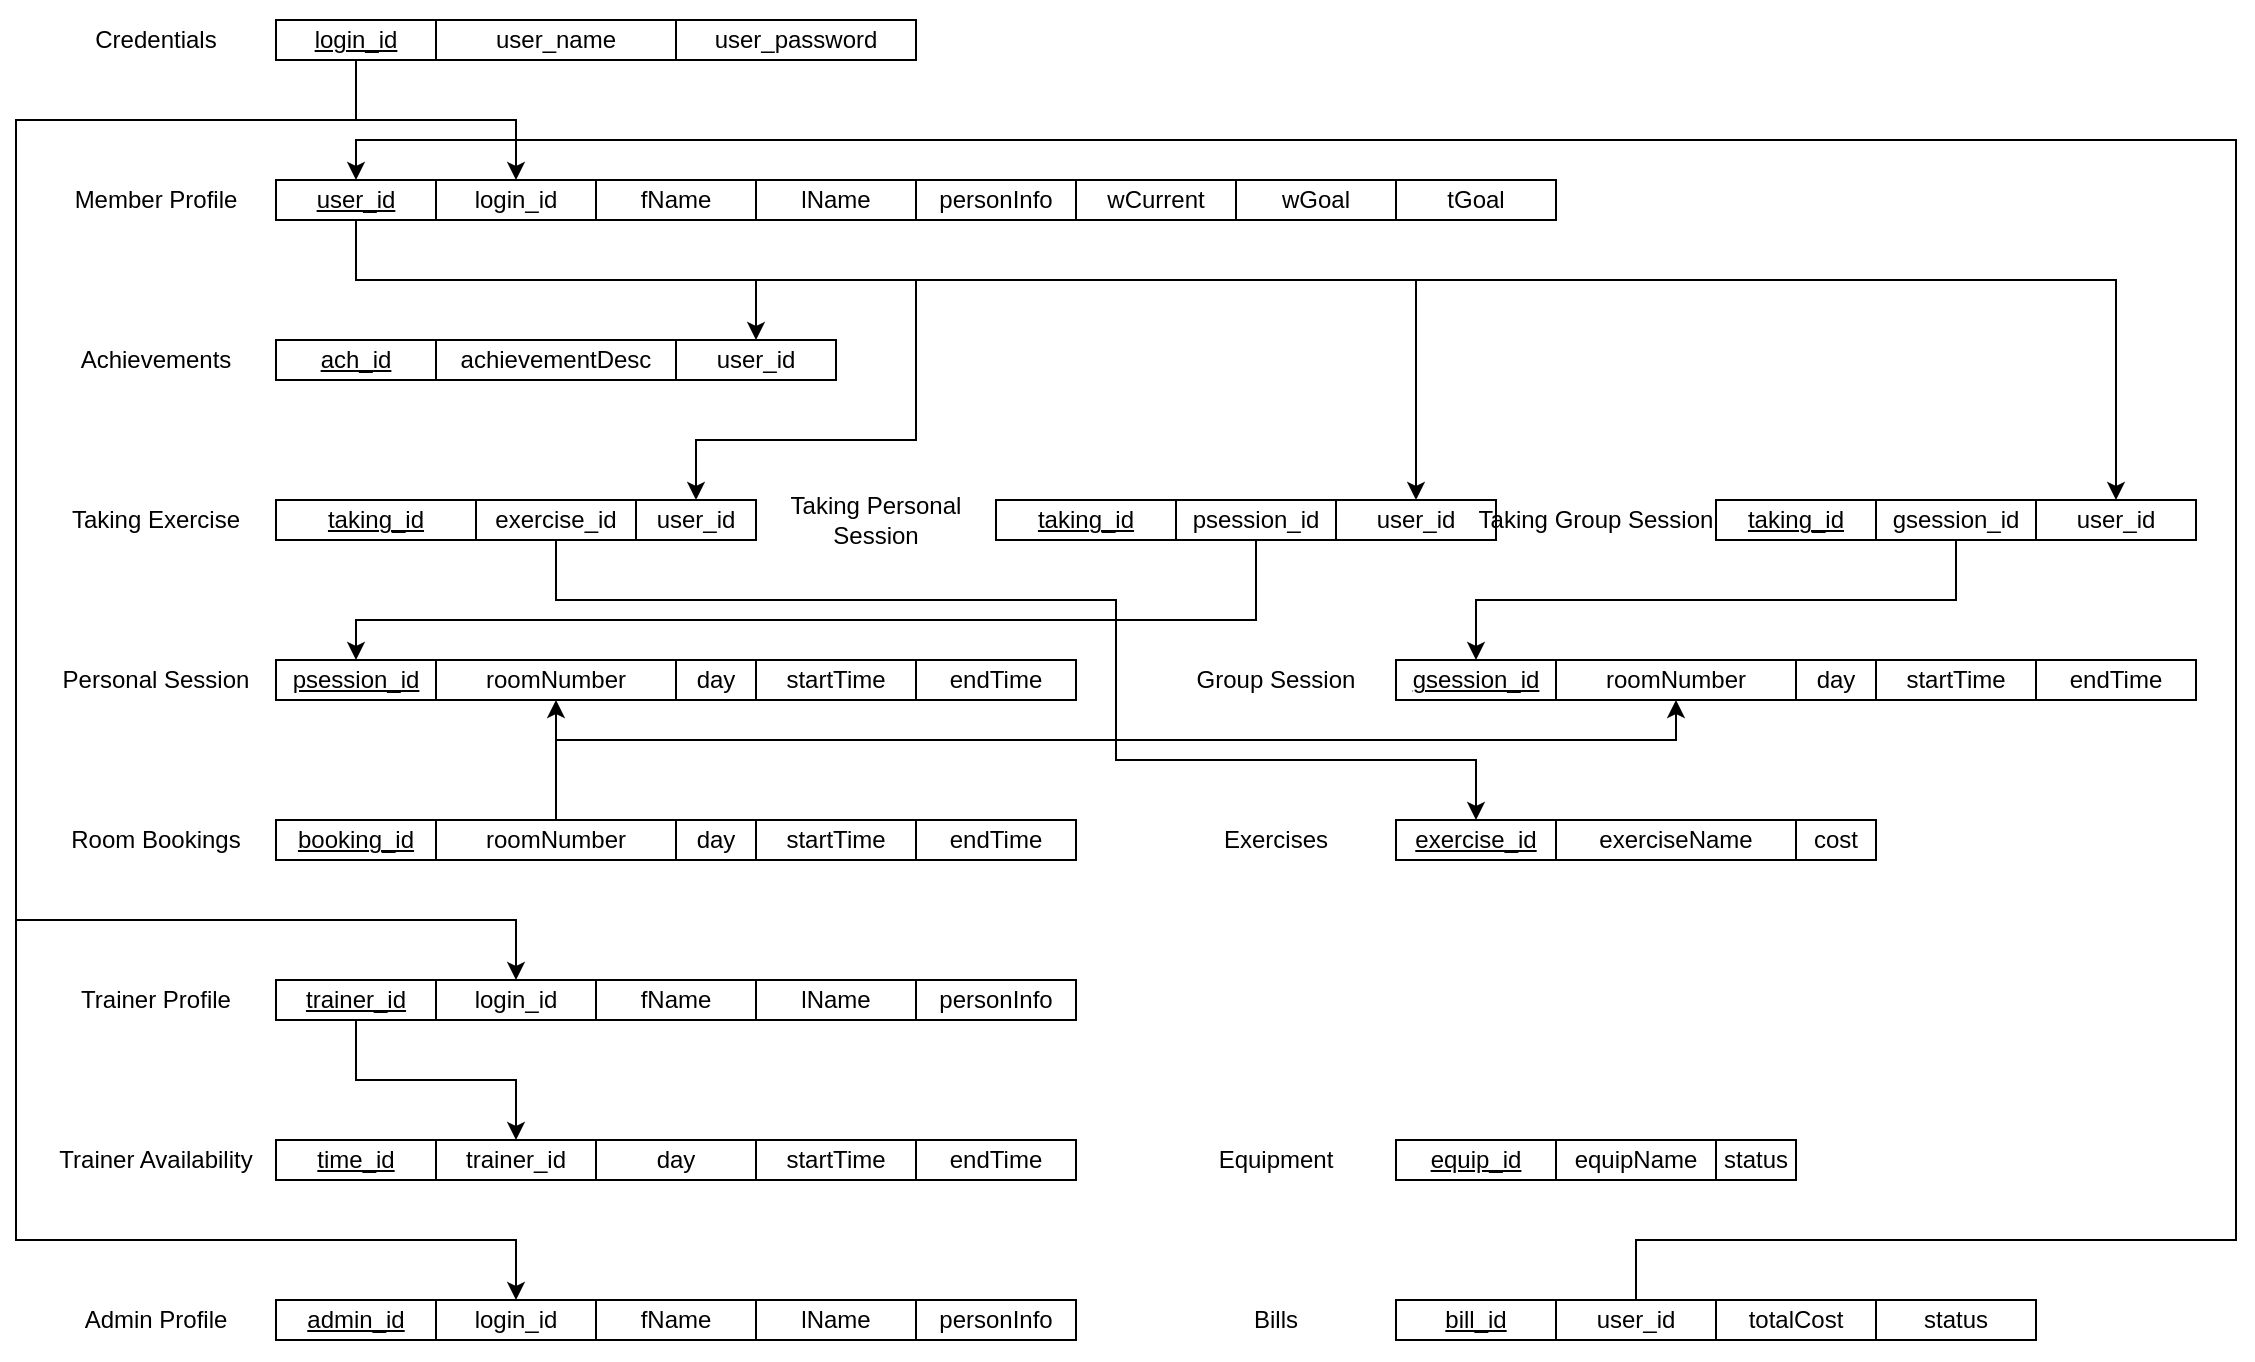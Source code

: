 <mxfile version="24.2.2" type="device">
  <diagram id="C5RBs43oDa-KdzZeNtuy" name="Page-1">
    <mxGraphModel dx="1434" dy="792" grid="1" gridSize="10" guides="1" tooltips="1" connect="1" arrows="1" fold="1" page="1" pageScale="1" pageWidth="1200" pageHeight="800" math="0" shadow="0">
      <root>
        <mxCell id="WIyWlLk6GJQsqaUBKTNV-0" />
        <mxCell id="WIyWlLk6GJQsqaUBKTNV-1" parent="WIyWlLk6GJQsqaUBKTNV-0" />
        <mxCell id="u4m0mKmiAiPlMhXc4lx--127" style="edgeStyle=orthogonalEdgeStyle;rounded=0;orthogonalLoop=1;jettySize=auto;html=1;exitX=0.5;exitY=1;exitDx=0;exitDy=0;entryX=0.5;entryY=0;entryDx=0;entryDy=0;" parent="WIyWlLk6GJQsqaUBKTNV-1" source="u4m0mKmiAiPlMhXc4lx--42" target="u4m0mKmiAiPlMhXc4lx--46" edge="1">
          <mxGeometry relative="1" as="geometry" />
        </mxCell>
        <mxCell id="u4m0mKmiAiPlMhXc4lx--128" style="edgeStyle=orthogonalEdgeStyle;rounded=0;orthogonalLoop=1;jettySize=auto;html=1;exitX=0.5;exitY=1;exitDx=0;exitDy=0;entryX=0.5;entryY=0;entryDx=0;entryDy=0;" parent="WIyWlLk6GJQsqaUBKTNV-1" source="u4m0mKmiAiPlMhXc4lx--42" target="u4m0mKmiAiPlMhXc4lx--86" edge="1">
          <mxGeometry relative="1" as="geometry">
            <Array as="points">
              <mxPoint x="200" y="100" />
              <mxPoint x="30" y="100" />
              <mxPoint x="30" y="500" />
              <mxPoint x="280" y="500" />
            </Array>
          </mxGeometry>
        </mxCell>
        <mxCell id="u4m0mKmiAiPlMhXc4lx--129" style="edgeStyle=orthogonalEdgeStyle;rounded=0;orthogonalLoop=1;jettySize=auto;html=1;exitX=0.5;exitY=1;exitDx=0;exitDy=0;entryX=0.5;entryY=0;entryDx=0;entryDy=0;" parent="WIyWlLk6GJQsqaUBKTNV-1" source="u4m0mKmiAiPlMhXc4lx--42" target="u4m0mKmiAiPlMhXc4lx--100" edge="1">
          <mxGeometry relative="1" as="geometry">
            <Array as="points">
              <mxPoint x="200" y="100" />
              <mxPoint x="30" y="100" />
              <mxPoint x="30" y="660" />
              <mxPoint x="280" y="660" />
            </Array>
          </mxGeometry>
        </mxCell>
        <mxCell id="u4m0mKmiAiPlMhXc4lx--42" value="login_id" style="rounded=0;whiteSpace=wrap;html=1;fontStyle=4" parent="WIyWlLk6GJQsqaUBKTNV-1" vertex="1">
          <mxGeometry x="160" y="50" width="80" height="20" as="geometry" />
        </mxCell>
        <mxCell id="u4m0mKmiAiPlMhXc4lx--43" value="user_name" style="rounded=0;whiteSpace=wrap;html=1;fontStyle=0" parent="WIyWlLk6GJQsqaUBKTNV-1" vertex="1">
          <mxGeometry x="240" y="50" width="120" height="20" as="geometry" />
        </mxCell>
        <mxCell id="u4m0mKmiAiPlMhXc4lx--44" value="user_password" style="rounded=0;whiteSpace=wrap;html=1;fontStyle=0" parent="WIyWlLk6GJQsqaUBKTNV-1" vertex="1">
          <mxGeometry x="360" y="50" width="120" height="20" as="geometry" />
        </mxCell>
        <mxCell id="u4m0mKmiAiPlMhXc4lx--45" value="Credentials" style="text;html=1;align=center;verticalAlign=middle;whiteSpace=wrap;rounded=0;" parent="WIyWlLk6GJQsqaUBKTNV-1" vertex="1">
          <mxGeometry x="40" y="40" width="120" height="40" as="geometry" />
        </mxCell>
        <mxCell id="u4m0mKmiAiPlMhXc4lx--46" value="login_id" style="rounded=0;whiteSpace=wrap;html=1;fontStyle=0" parent="WIyWlLk6GJQsqaUBKTNV-1" vertex="1">
          <mxGeometry x="240" y="130" width="80" height="20" as="geometry" />
        </mxCell>
        <mxCell id="u4m0mKmiAiPlMhXc4lx--121" style="edgeStyle=orthogonalEdgeStyle;rounded=0;orthogonalLoop=1;jettySize=auto;html=1;exitX=0.5;exitY=1;exitDx=0;exitDy=0;entryX=0.5;entryY=0;entryDx=0;entryDy=0;" parent="WIyWlLk6GJQsqaUBKTNV-1" source="u4m0mKmiAiPlMhXc4lx--47" target="u4m0mKmiAiPlMhXc4lx--59" edge="1">
          <mxGeometry relative="1" as="geometry">
            <Array as="points">
              <mxPoint x="200" y="180" />
              <mxPoint x="480" y="180" />
              <mxPoint x="480" y="260" />
              <mxPoint x="370" y="260" />
            </Array>
          </mxGeometry>
        </mxCell>
        <mxCell id="u4m0mKmiAiPlMhXc4lx--123" style="edgeStyle=orthogonalEdgeStyle;rounded=0;orthogonalLoop=1;jettySize=auto;html=1;exitX=0.5;exitY=1;exitDx=0;exitDy=0;entryX=0.5;entryY=0;entryDx=0;entryDy=0;" parent="WIyWlLk6GJQsqaUBKTNV-1" source="u4m0mKmiAiPlMhXc4lx--47" target="u4m0mKmiAiPlMhXc4lx--62" edge="1">
          <mxGeometry relative="1" as="geometry">
            <Array as="points">
              <mxPoint x="200" y="180" />
              <mxPoint x="730" y="180" />
            </Array>
          </mxGeometry>
        </mxCell>
        <mxCell id="u4m0mKmiAiPlMhXc4lx--124" style="edgeStyle=orthogonalEdgeStyle;rounded=0;orthogonalLoop=1;jettySize=auto;html=1;exitX=0.5;exitY=1;exitDx=0;exitDy=0;entryX=0.5;entryY=0;entryDx=0;entryDy=0;" parent="WIyWlLk6GJQsqaUBKTNV-1" source="u4m0mKmiAiPlMhXc4lx--47" target="u4m0mKmiAiPlMhXc4lx--65" edge="1">
          <mxGeometry relative="1" as="geometry">
            <Array as="points">
              <mxPoint x="200" y="180" />
              <mxPoint x="1080" y="180" />
            </Array>
          </mxGeometry>
        </mxCell>
        <mxCell id="u4m0mKmiAiPlMhXc4lx--134" style="edgeStyle=orthogonalEdgeStyle;rounded=0;orthogonalLoop=1;jettySize=auto;html=1;exitX=0.5;exitY=1;exitDx=0;exitDy=0;entryX=0.5;entryY=0;entryDx=0;entryDy=0;" parent="WIyWlLk6GJQsqaUBKTNV-1" source="u4m0mKmiAiPlMhXc4lx--47" target="u4m0mKmiAiPlMhXc4lx--55" edge="1">
          <mxGeometry relative="1" as="geometry" />
        </mxCell>
        <mxCell id="u4m0mKmiAiPlMhXc4lx--47" value="user_id" style="rounded=0;whiteSpace=wrap;html=1;fontStyle=4" parent="WIyWlLk6GJQsqaUBKTNV-1" vertex="1">
          <mxGeometry x="160" y="130" width="80" height="20" as="geometry" />
        </mxCell>
        <mxCell id="u4m0mKmiAiPlMhXc4lx--48" value="fName" style="rounded=0;whiteSpace=wrap;html=1;fontStyle=0" parent="WIyWlLk6GJQsqaUBKTNV-1" vertex="1">
          <mxGeometry x="320" y="130" width="80" height="20" as="geometry" />
        </mxCell>
        <mxCell id="u4m0mKmiAiPlMhXc4lx--49" value="Member Profile" style="text;html=1;align=center;verticalAlign=middle;whiteSpace=wrap;rounded=0;" parent="WIyWlLk6GJQsqaUBKTNV-1" vertex="1">
          <mxGeometry x="40" y="120" width="120" height="40" as="geometry" />
        </mxCell>
        <mxCell id="u4m0mKmiAiPlMhXc4lx--50" value="lName" style="rounded=0;whiteSpace=wrap;html=1;fontStyle=0" parent="WIyWlLk6GJQsqaUBKTNV-1" vertex="1">
          <mxGeometry x="400" y="130" width="80" height="20" as="geometry" />
        </mxCell>
        <mxCell id="u4m0mKmiAiPlMhXc4lx--51" value="personInfo" style="rounded=0;whiteSpace=wrap;html=1;fontStyle=0" parent="WIyWlLk6GJQsqaUBKTNV-1" vertex="1">
          <mxGeometry x="480" y="130" width="80" height="20" as="geometry" />
        </mxCell>
        <mxCell id="u4m0mKmiAiPlMhXc4lx--52" value="wCurrent" style="rounded=0;whiteSpace=wrap;html=1;fontStyle=0" parent="WIyWlLk6GJQsqaUBKTNV-1" vertex="1">
          <mxGeometry x="560" y="130" width="80" height="20" as="geometry" />
        </mxCell>
        <mxCell id="u4m0mKmiAiPlMhXc4lx--53" value="wGoal" style="rounded=0;whiteSpace=wrap;html=1;fontStyle=0" parent="WIyWlLk6GJQsqaUBKTNV-1" vertex="1">
          <mxGeometry x="640" y="130" width="80" height="20" as="geometry" />
        </mxCell>
        <mxCell id="u4m0mKmiAiPlMhXc4lx--54" value="tGoal" style="rounded=0;whiteSpace=wrap;html=1;fontStyle=0" parent="WIyWlLk6GJQsqaUBKTNV-1" vertex="1">
          <mxGeometry x="720" y="130" width="80" height="20" as="geometry" />
        </mxCell>
        <mxCell id="u4m0mKmiAiPlMhXc4lx--55" value="user_id" style="rounded=0;whiteSpace=wrap;html=1;fontStyle=0" parent="WIyWlLk6GJQsqaUBKTNV-1" vertex="1">
          <mxGeometry x="360" y="210" width="80" height="20" as="geometry" />
        </mxCell>
        <mxCell id="u4m0mKmiAiPlMhXc4lx--56" value="achievementDesc" style="rounded=0;whiteSpace=wrap;html=1;fontStyle=0" parent="WIyWlLk6GJQsqaUBKTNV-1" vertex="1">
          <mxGeometry x="240" y="210" width="120" height="20" as="geometry" />
        </mxCell>
        <mxCell id="u4m0mKmiAiPlMhXc4lx--58" value="Achievements" style="text;html=1;align=center;verticalAlign=middle;whiteSpace=wrap;rounded=0;" parent="WIyWlLk6GJQsqaUBKTNV-1" vertex="1">
          <mxGeometry x="40" y="200" width="120" height="40" as="geometry" />
        </mxCell>
        <mxCell id="u4m0mKmiAiPlMhXc4lx--59" value="user_id" style="rounded=0;whiteSpace=wrap;html=1;fontStyle=0" parent="WIyWlLk6GJQsqaUBKTNV-1" vertex="1">
          <mxGeometry x="340" y="290" width="60" height="20" as="geometry" />
        </mxCell>
        <mxCell id="u4m0mKmiAiPlMhXc4lx--122" style="edgeStyle=orthogonalEdgeStyle;rounded=0;orthogonalLoop=1;jettySize=auto;html=1;exitX=0.5;exitY=1;exitDx=0;exitDy=0;entryX=0.5;entryY=0;entryDx=0;entryDy=0;" parent="WIyWlLk6GJQsqaUBKTNV-1" source="u4m0mKmiAiPlMhXc4lx--60" target="u4m0mKmiAiPlMhXc4lx--107" edge="1">
          <mxGeometry relative="1" as="geometry">
            <Array as="points">
              <mxPoint x="300" y="340" />
              <mxPoint x="580" y="340" />
              <mxPoint x="580" y="420" />
              <mxPoint x="760" y="420" />
            </Array>
          </mxGeometry>
        </mxCell>
        <mxCell id="u4m0mKmiAiPlMhXc4lx--60" value="exercise_id" style="rounded=0;whiteSpace=wrap;html=1;fontStyle=0" parent="WIyWlLk6GJQsqaUBKTNV-1" vertex="1">
          <mxGeometry x="260" y="290" width="80" height="20" as="geometry" />
        </mxCell>
        <mxCell id="u4m0mKmiAiPlMhXc4lx--61" value="Taking Exercise" style="text;html=1;align=center;verticalAlign=middle;whiteSpace=wrap;rounded=0;" parent="WIyWlLk6GJQsqaUBKTNV-1" vertex="1">
          <mxGeometry x="40" y="280" width="120" height="40" as="geometry" />
        </mxCell>
        <mxCell id="u4m0mKmiAiPlMhXc4lx--62" value="user_id" style="rounded=0;whiteSpace=wrap;html=1;fontStyle=0" parent="WIyWlLk6GJQsqaUBKTNV-1" vertex="1">
          <mxGeometry x="690" y="290" width="80" height="20" as="geometry" />
        </mxCell>
        <mxCell id="u4m0mKmiAiPlMhXc4lx--126" style="edgeStyle=orthogonalEdgeStyle;rounded=0;orthogonalLoop=1;jettySize=auto;html=1;exitX=0.5;exitY=1;exitDx=0;exitDy=0;entryX=0.5;entryY=0;entryDx=0;entryDy=0;" parent="WIyWlLk6GJQsqaUBKTNV-1" source="u4m0mKmiAiPlMhXc4lx--63" target="u4m0mKmiAiPlMhXc4lx--68" edge="1">
          <mxGeometry relative="1" as="geometry">
            <Array as="points">
              <mxPoint x="650" y="350" />
              <mxPoint x="200" y="350" />
            </Array>
          </mxGeometry>
        </mxCell>
        <mxCell id="u4m0mKmiAiPlMhXc4lx--63" value="psession_id" style="rounded=0;whiteSpace=wrap;html=1;fontStyle=0" parent="WIyWlLk6GJQsqaUBKTNV-1" vertex="1">
          <mxGeometry x="610" y="290" width="80" height="20" as="geometry" />
        </mxCell>
        <mxCell id="u4m0mKmiAiPlMhXc4lx--64" value="Taking Personal Session" style="text;html=1;align=center;verticalAlign=middle;whiteSpace=wrap;rounded=0;" parent="WIyWlLk6GJQsqaUBKTNV-1" vertex="1">
          <mxGeometry x="400" y="280" width="120" height="40" as="geometry" />
        </mxCell>
        <mxCell id="u4m0mKmiAiPlMhXc4lx--65" value="user_id" style="rounded=0;whiteSpace=wrap;html=1;fontStyle=0" parent="WIyWlLk6GJQsqaUBKTNV-1" vertex="1">
          <mxGeometry x="1040" y="290" width="80" height="20" as="geometry" />
        </mxCell>
        <mxCell id="u4m0mKmiAiPlMhXc4lx--125" style="edgeStyle=orthogonalEdgeStyle;rounded=0;orthogonalLoop=1;jettySize=auto;html=1;exitX=0.5;exitY=1;exitDx=0;exitDy=0;entryX=0.5;entryY=0;entryDx=0;entryDy=0;" parent="WIyWlLk6GJQsqaUBKTNV-1" source="u4m0mKmiAiPlMhXc4lx--66" target="u4m0mKmiAiPlMhXc4lx--74" edge="1">
          <mxGeometry relative="1" as="geometry" />
        </mxCell>
        <mxCell id="u4m0mKmiAiPlMhXc4lx--66" value="gsession_id" style="rounded=0;whiteSpace=wrap;html=1;fontStyle=0" parent="WIyWlLk6GJQsqaUBKTNV-1" vertex="1">
          <mxGeometry x="960" y="290" width="80" height="20" as="geometry" />
        </mxCell>
        <mxCell id="u4m0mKmiAiPlMhXc4lx--67" value="Taking Group Session" style="text;html=1;align=center;verticalAlign=middle;whiteSpace=wrap;rounded=0;" parent="WIyWlLk6GJQsqaUBKTNV-1" vertex="1">
          <mxGeometry x="760" y="280" width="120" height="40" as="geometry" />
        </mxCell>
        <mxCell id="u4m0mKmiAiPlMhXc4lx--68" value="psession_id" style="rounded=0;whiteSpace=wrap;html=1;fontStyle=4" parent="WIyWlLk6GJQsqaUBKTNV-1" vertex="1">
          <mxGeometry x="160" y="370" width="80" height="20" as="geometry" />
        </mxCell>
        <mxCell id="u4m0mKmiAiPlMhXc4lx--69" value="roomNumber" style="rounded=0;whiteSpace=wrap;html=1;fontStyle=0" parent="WIyWlLk6GJQsqaUBKTNV-1" vertex="1">
          <mxGeometry x="240" y="370" width="120" height="20" as="geometry" />
        </mxCell>
        <mxCell id="u4m0mKmiAiPlMhXc4lx--70" value="Personal Session" style="text;html=1;align=center;verticalAlign=middle;whiteSpace=wrap;rounded=0;" parent="WIyWlLk6GJQsqaUBKTNV-1" vertex="1">
          <mxGeometry x="40" y="360" width="120" height="40" as="geometry" />
        </mxCell>
        <mxCell id="u4m0mKmiAiPlMhXc4lx--71" value="day" style="rounded=0;whiteSpace=wrap;html=1;fontStyle=0" parent="WIyWlLk6GJQsqaUBKTNV-1" vertex="1">
          <mxGeometry x="360" y="370" width="40" height="20" as="geometry" />
        </mxCell>
        <mxCell id="u4m0mKmiAiPlMhXc4lx--72" value="startTime" style="rounded=0;whiteSpace=wrap;html=1;fontStyle=0" parent="WIyWlLk6GJQsqaUBKTNV-1" vertex="1">
          <mxGeometry x="400" y="370" width="80" height="20" as="geometry" />
        </mxCell>
        <mxCell id="u4m0mKmiAiPlMhXc4lx--73" value="endTime" style="rounded=0;whiteSpace=wrap;html=1;fontStyle=0" parent="WIyWlLk6GJQsqaUBKTNV-1" vertex="1">
          <mxGeometry x="480" y="370" width="80" height="20" as="geometry" />
        </mxCell>
        <mxCell id="u4m0mKmiAiPlMhXc4lx--74" value="gsession_id" style="rounded=0;whiteSpace=wrap;html=1;fontStyle=4" parent="WIyWlLk6GJQsqaUBKTNV-1" vertex="1">
          <mxGeometry x="720" y="370" width="80" height="20" as="geometry" />
        </mxCell>
        <mxCell id="u4m0mKmiAiPlMhXc4lx--75" value="roomNumber" style="rounded=0;whiteSpace=wrap;html=1;fontStyle=0" parent="WIyWlLk6GJQsqaUBKTNV-1" vertex="1">
          <mxGeometry x="800" y="370" width="120" height="20" as="geometry" />
        </mxCell>
        <mxCell id="u4m0mKmiAiPlMhXc4lx--76" value="Group Session" style="text;html=1;align=center;verticalAlign=middle;whiteSpace=wrap;rounded=0;" parent="WIyWlLk6GJQsqaUBKTNV-1" vertex="1">
          <mxGeometry x="600" y="360" width="120" height="40" as="geometry" />
        </mxCell>
        <mxCell id="u4m0mKmiAiPlMhXc4lx--77" value="day" style="rounded=0;whiteSpace=wrap;html=1;fontStyle=0" parent="WIyWlLk6GJQsqaUBKTNV-1" vertex="1">
          <mxGeometry x="920" y="370" width="40" height="20" as="geometry" />
        </mxCell>
        <mxCell id="u4m0mKmiAiPlMhXc4lx--78" value="startTime" style="rounded=0;whiteSpace=wrap;html=1;fontStyle=0" parent="WIyWlLk6GJQsqaUBKTNV-1" vertex="1">
          <mxGeometry x="960" y="370" width="80" height="20" as="geometry" />
        </mxCell>
        <mxCell id="u4m0mKmiAiPlMhXc4lx--79" value="endTime" style="rounded=0;whiteSpace=wrap;html=1;fontStyle=0" parent="WIyWlLk6GJQsqaUBKTNV-1" vertex="1">
          <mxGeometry x="1040" y="370" width="80" height="20" as="geometry" />
        </mxCell>
        <mxCell id="u4m0mKmiAiPlMhXc4lx--80" value="booking_id" style="rounded=0;whiteSpace=wrap;html=1;fontStyle=4" parent="WIyWlLk6GJQsqaUBKTNV-1" vertex="1">
          <mxGeometry x="160" y="450" width="80" height="20" as="geometry" />
        </mxCell>
        <mxCell id="u4m0mKmiAiPlMhXc4lx--132" style="edgeStyle=orthogonalEdgeStyle;rounded=0;orthogonalLoop=1;jettySize=auto;html=1;exitX=0.5;exitY=0;exitDx=0;exitDy=0;entryX=0.5;entryY=1;entryDx=0;entryDy=0;" parent="WIyWlLk6GJQsqaUBKTNV-1" source="u4m0mKmiAiPlMhXc4lx--81" target="u4m0mKmiAiPlMhXc4lx--69" edge="1">
          <mxGeometry relative="1" as="geometry" />
        </mxCell>
        <mxCell id="u4m0mKmiAiPlMhXc4lx--133" style="edgeStyle=orthogonalEdgeStyle;rounded=0;orthogonalLoop=1;jettySize=auto;html=1;exitX=0.5;exitY=0;exitDx=0;exitDy=0;entryX=0.5;entryY=1;entryDx=0;entryDy=0;" parent="WIyWlLk6GJQsqaUBKTNV-1" source="u4m0mKmiAiPlMhXc4lx--81" target="u4m0mKmiAiPlMhXc4lx--75" edge="1">
          <mxGeometry relative="1" as="geometry">
            <Array as="points">
              <mxPoint x="300" y="410" />
              <mxPoint x="860" y="410" />
            </Array>
          </mxGeometry>
        </mxCell>
        <mxCell id="u4m0mKmiAiPlMhXc4lx--81" value="roomNumber" style="rounded=0;whiteSpace=wrap;html=1;fontStyle=0" parent="WIyWlLk6GJQsqaUBKTNV-1" vertex="1">
          <mxGeometry x="240" y="450" width="120" height="20" as="geometry" />
        </mxCell>
        <mxCell id="u4m0mKmiAiPlMhXc4lx--82" value="Room Bookings" style="text;html=1;align=center;verticalAlign=middle;whiteSpace=wrap;rounded=0;" parent="WIyWlLk6GJQsqaUBKTNV-1" vertex="1">
          <mxGeometry x="40" y="440" width="120" height="40" as="geometry" />
        </mxCell>
        <mxCell id="u4m0mKmiAiPlMhXc4lx--83" value="day" style="rounded=0;whiteSpace=wrap;html=1;fontStyle=0" parent="WIyWlLk6GJQsqaUBKTNV-1" vertex="1">
          <mxGeometry x="360" y="450" width="40" height="20" as="geometry" />
        </mxCell>
        <mxCell id="u4m0mKmiAiPlMhXc4lx--84" value="startTime" style="rounded=0;whiteSpace=wrap;html=1;fontStyle=0" parent="WIyWlLk6GJQsqaUBKTNV-1" vertex="1">
          <mxGeometry x="400" y="450" width="80" height="20" as="geometry" />
        </mxCell>
        <mxCell id="u4m0mKmiAiPlMhXc4lx--85" value="endTime" style="rounded=0;whiteSpace=wrap;html=1;fontStyle=0" parent="WIyWlLk6GJQsqaUBKTNV-1" vertex="1">
          <mxGeometry x="480" y="450" width="80" height="20" as="geometry" />
        </mxCell>
        <mxCell id="u4m0mKmiAiPlMhXc4lx--86" value="login_id" style="rounded=0;whiteSpace=wrap;html=1;fontStyle=0" parent="WIyWlLk6GJQsqaUBKTNV-1" vertex="1">
          <mxGeometry x="240" y="530" width="80" height="20" as="geometry" />
        </mxCell>
        <mxCell id="u4m0mKmiAiPlMhXc4lx--130" style="edgeStyle=orthogonalEdgeStyle;rounded=0;orthogonalLoop=1;jettySize=auto;html=1;exitX=0.5;exitY=1;exitDx=0;exitDy=0;entryX=0.5;entryY=0;entryDx=0;entryDy=0;" parent="WIyWlLk6GJQsqaUBKTNV-1" source="u4m0mKmiAiPlMhXc4lx--87" target="u4m0mKmiAiPlMhXc4lx--95" edge="1">
          <mxGeometry relative="1" as="geometry" />
        </mxCell>
        <mxCell id="u4m0mKmiAiPlMhXc4lx--87" value="trainer_id" style="rounded=0;whiteSpace=wrap;html=1;fontStyle=4" parent="WIyWlLk6GJQsqaUBKTNV-1" vertex="1">
          <mxGeometry x="160" y="530" width="80" height="20" as="geometry" />
        </mxCell>
        <mxCell id="u4m0mKmiAiPlMhXc4lx--88" value="Trainer Profile" style="text;html=1;align=center;verticalAlign=middle;whiteSpace=wrap;rounded=0;" parent="WIyWlLk6GJQsqaUBKTNV-1" vertex="1">
          <mxGeometry x="40" y="520" width="120" height="40" as="geometry" />
        </mxCell>
        <mxCell id="u4m0mKmiAiPlMhXc4lx--89" value="fName" style="rounded=0;whiteSpace=wrap;html=1;fontStyle=0" parent="WIyWlLk6GJQsqaUBKTNV-1" vertex="1">
          <mxGeometry x="320" y="530" width="80" height="20" as="geometry" />
        </mxCell>
        <mxCell id="u4m0mKmiAiPlMhXc4lx--92" value="lName" style="rounded=0;whiteSpace=wrap;html=1;fontStyle=0" parent="WIyWlLk6GJQsqaUBKTNV-1" vertex="1">
          <mxGeometry x="400" y="530" width="80" height="20" as="geometry" />
        </mxCell>
        <mxCell id="u4m0mKmiAiPlMhXc4lx--93" value="personInfo" style="rounded=0;whiteSpace=wrap;html=1;fontStyle=0" parent="WIyWlLk6GJQsqaUBKTNV-1" vertex="1">
          <mxGeometry x="480" y="530" width="80" height="20" as="geometry" />
        </mxCell>
        <mxCell id="u4m0mKmiAiPlMhXc4lx--94" value="day" style="rounded=0;whiteSpace=wrap;html=1;fontStyle=0" parent="WIyWlLk6GJQsqaUBKTNV-1" vertex="1">
          <mxGeometry x="320" y="610" width="80" height="20" as="geometry" />
        </mxCell>
        <mxCell id="u4m0mKmiAiPlMhXc4lx--95" value="trainer_id" style="rounded=0;whiteSpace=wrap;html=1;fontStyle=0" parent="WIyWlLk6GJQsqaUBKTNV-1" vertex="1">
          <mxGeometry x="240" y="610" width="80" height="20" as="geometry" />
        </mxCell>
        <mxCell id="u4m0mKmiAiPlMhXc4lx--96" value="Trainer Availability" style="text;html=1;align=center;verticalAlign=middle;whiteSpace=wrap;rounded=0;" parent="WIyWlLk6GJQsqaUBKTNV-1" vertex="1">
          <mxGeometry x="40" y="600" width="120" height="40" as="geometry" />
        </mxCell>
        <mxCell id="u4m0mKmiAiPlMhXc4lx--97" value="startTime" style="rounded=0;whiteSpace=wrap;html=1;fontStyle=0" parent="WIyWlLk6GJQsqaUBKTNV-1" vertex="1">
          <mxGeometry x="400" y="610" width="80" height="20" as="geometry" />
        </mxCell>
        <mxCell id="u4m0mKmiAiPlMhXc4lx--98" value="endTime" style="rounded=0;whiteSpace=wrap;html=1;fontStyle=0" parent="WIyWlLk6GJQsqaUBKTNV-1" vertex="1">
          <mxGeometry x="480" y="610" width="80" height="20" as="geometry" />
        </mxCell>
        <mxCell id="u4m0mKmiAiPlMhXc4lx--100" value="login_id" style="rounded=0;whiteSpace=wrap;html=1;fontStyle=0" parent="WIyWlLk6GJQsqaUBKTNV-1" vertex="1">
          <mxGeometry x="240" y="690" width="80" height="20" as="geometry" />
        </mxCell>
        <mxCell id="u4m0mKmiAiPlMhXc4lx--101" value="admin_id" style="rounded=0;whiteSpace=wrap;html=1;fontStyle=4" parent="WIyWlLk6GJQsqaUBKTNV-1" vertex="1">
          <mxGeometry x="160" y="690" width="80" height="20" as="geometry" />
        </mxCell>
        <mxCell id="u4m0mKmiAiPlMhXc4lx--102" value="Admin Profile" style="text;html=1;align=center;verticalAlign=middle;whiteSpace=wrap;rounded=0;" parent="WIyWlLk6GJQsqaUBKTNV-1" vertex="1">
          <mxGeometry x="40" y="680" width="120" height="40" as="geometry" />
        </mxCell>
        <mxCell id="u4m0mKmiAiPlMhXc4lx--103" value="fName" style="rounded=0;whiteSpace=wrap;html=1;fontStyle=0" parent="WIyWlLk6GJQsqaUBKTNV-1" vertex="1">
          <mxGeometry x="320" y="690" width="80" height="20" as="geometry" />
        </mxCell>
        <mxCell id="u4m0mKmiAiPlMhXc4lx--104" value="lName" style="rounded=0;whiteSpace=wrap;html=1;fontStyle=0" parent="WIyWlLk6GJQsqaUBKTNV-1" vertex="1">
          <mxGeometry x="400" y="690" width="80" height="20" as="geometry" />
        </mxCell>
        <mxCell id="u4m0mKmiAiPlMhXc4lx--105" value="personInfo" style="rounded=0;whiteSpace=wrap;html=1;fontStyle=0" parent="WIyWlLk6GJQsqaUBKTNV-1" vertex="1">
          <mxGeometry x="480" y="690" width="80" height="20" as="geometry" />
        </mxCell>
        <mxCell id="u4m0mKmiAiPlMhXc4lx--106" value="exerciseName" style="rounded=0;whiteSpace=wrap;html=1;fontStyle=0" parent="WIyWlLk6GJQsqaUBKTNV-1" vertex="1">
          <mxGeometry x="800" y="450" width="120" height="20" as="geometry" />
        </mxCell>
        <mxCell id="u4m0mKmiAiPlMhXc4lx--107" value="exercise_id" style="rounded=0;whiteSpace=wrap;html=1;fontStyle=4" parent="WIyWlLk6GJQsqaUBKTNV-1" vertex="1">
          <mxGeometry x="720" y="450" width="80" height="20" as="geometry" />
        </mxCell>
        <mxCell id="u4m0mKmiAiPlMhXc4lx--108" value="Exercises" style="text;html=1;align=center;verticalAlign=middle;whiteSpace=wrap;rounded=0;" parent="WIyWlLk6GJQsqaUBKTNV-1" vertex="1">
          <mxGeometry x="600" y="440" width="120" height="40" as="geometry" />
        </mxCell>
        <mxCell id="u4m0mKmiAiPlMhXc4lx--111" value="cost" style="rounded=0;whiteSpace=wrap;html=1;fontStyle=0" parent="WIyWlLk6GJQsqaUBKTNV-1" vertex="1">
          <mxGeometry x="920" y="450" width="40" height="20" as="geometry" />
        </mxCell>
        <mxCell id="u4m0mKmiAiPlMhXc4lx--112" value="equipName" style="rounded=0;whiteSpace=wrap;html=1;fontStyle=0" parent="WIyWlLk6GJQsqaUBKTNV-1" vertex="1">
          <mxGeometry x="800" y="610" width="80" height="20" as="geometry" />
        </mxCell>
        <mxCell id="u4m0mKmiAiPlMhXc4lx--113" value="equip_id" style="rounded=0;whiteSpace=wrap;html=1;fontStyle=4" parent="WIyWlLk6GJQsqaUBKTNV-1" vertex="1">
          <mxGeometry x="720" y="610" width="80" height="20" as="geometry" />
        </mxCell>
        <mxCell id="u4m0mKmiAiPlMhXc4lx--114" value="Equipment" style="text;html=1;align=center;verticalAlign=middle;whiteSpace=wrap;rounded=0;" parent="WIyWlLk6GJQsqaUBKTNV-1" vertex="1">
          <mxGeometry x="600" y="600" width="120" height="40" as="geometry" />
        </mxCell>
        <mxCell id="u4m0mKmiAiPlMhXc4lx--115" value="status" style="rounded=0;whiteSpace=wrap;html=1;fontStyle=0" parent="WIyWlLk6GJQsqaUBKTNV-1" vertex="1">
          <mxGeometry x="880" y="610" width="40" height="20" as="geometry" />
        </mxCell>
        <mxCell id="u4m0mKmiAiPlMhXc4lx--131" style="edgeStyle=orthogonalEdgeStyle;rounded=0;orthogonalLoop=1;jettySize=auto;html=1;exitX=0.5;exitY=0;exitDx=0;exitDy=0;entryX=0.5;entryY=0;entryDx=0;entryDy=0;" parent="WIyWlLk6GJQsqaUBKTNV-1" source="u4m0mKmiAiPlMhXc4lx--116" target="u4m0mKmiAiPlMhXc4lx--47" edge="1">
          <mxGeometry relative="1" as="geometry">
            <Array as="points">
              <mxPoint x="840" y="660" />
              <mxPoint x="1140" y="660" />
              <mxPoint x="1140" y="110" />
              <mxPoint x="200" y="110" />
            </Array>
          </mxGeometry>
        </mxCell>
        <mxCell id="u4m0mKmiAiPlMhXc4lx--116" value="user_id" style="rounded=0;whiteSpace=wrap;html=1;fontStyle=0" parent="WIyWlLk6GJQsqaUBKTNV-1" vertex="1">
          <mxGeometry x="800" y="690" width="80" height="20" as="geometry" />
        </mxCell>
        <mxCell id="u4m0mKmiAiPlMhXc4lx--117" value="bill_id" style="rounded=0;whiteSpace=wrap;html=1;fontStyle=4" parent="WIyWlLk6GJQsqaUBKTNV-1" vertex="1">
          <mxGeometry x="720" y="690" width="80" height="20" as="geometry" />
        </mxCell>
        <mxCell id="u4m0mKmiAiPlMhXc4lx--118" value="Bills" style="text;html=1;align=center;verticalAlign=middle;whiteSpace=wrap;rounded=0;" parent="WIyWlLk6GJQsqaUBKTNV-1" vertex="1">
          <mxGeometry x="600" y="680" width="120" height="40" as="geometry" />
        </mxCell>
        <mxCell id="u4m0mKmiAiPlMhXc4lx--119" value="totalCost" style="rounded=0;whiteSpace=wrap;html=1;fontStyle=0" parent="WIyWlLk6GJQsqaUBKTNV-1" vertex="1">
          <mxGeometry x="880" y="690" width="80" height="20" as="geometry" />
        </mxCell>
        <mxCell id="u4m0mKmiAiPlMhXc4lx--120" value="status" style="rounded=0;whiteSpace=wrap;html=1;fontStyle=0" parent="WIyWlLk6GJQsqaUBKTNV-1" vertex="1">
          <mxGeometry x="960" y="690" width="80" height="20" as="geometry" />
        </mxCell>
        <mxCell id="vfxCnHZWjqprnD6UD-iG-0" value="ach_id" style="rounded=0;whiteSpace=wrap;html=1;fontStyle=4" vertex="1" parent="WIyWlLk6GJQsqaUBKTNV-1">
          <mxGeometry x="160" y="210" width="80" height="20" as="geometry" />
        </mxCell>
        <mxCell id="vfxCnHZWjqprnD6UD-iG-2" value="taking_id" style="rounded=0;whiteSpace=wrap;html=1;fontStyle=4" vertex="1" parent="WIyWlLk6GJQsqaUBKTNV-1">
          <mxGeometry x="160" y="290" width="100" height="20" as="geometry" />
        </mxCell>
        <mxCell id="vfxCnHZWjqprnD6UD-iG-4" value="taking_id" style="rounded=0;whiteSpace=wrap;html=1;fontStyle=4" vertex="1" parent="WIyWlLk6GJQsqaUBKTNV-1">
          <mxGeometry x="880" y="290" width="80" height="20" as="geometry" />
        </mxCell>
        <mxCell id="vfxCnHZWjqprnD6UD-iG-6" value="taking_id" style="rounded=0;whiteSpace=wrap;html=1;fontStyle=4" vertex="1" parent="WIyWlLk6GJQsqaUBKTNV-1">
          <mxGeometry x="520" y="290" width="90" height="20" as="geometry" />
        </mxCell>
        <mxCell id="vfxCnHZWjqprnD6UD-iG-7" value="time_id" style="rounded=0;whiteSpace=wrap;html=1;fontStyle=4" vertex="1" parent="WIyWlLk6GJQsqaUBKTNV-1">
          <mxGeometry x="160" y="610" width="80" height="20" as="geometry" />
        </mxCell>
      </root>
    </mxGraphModel>
  </diagram>
</mxfile>
